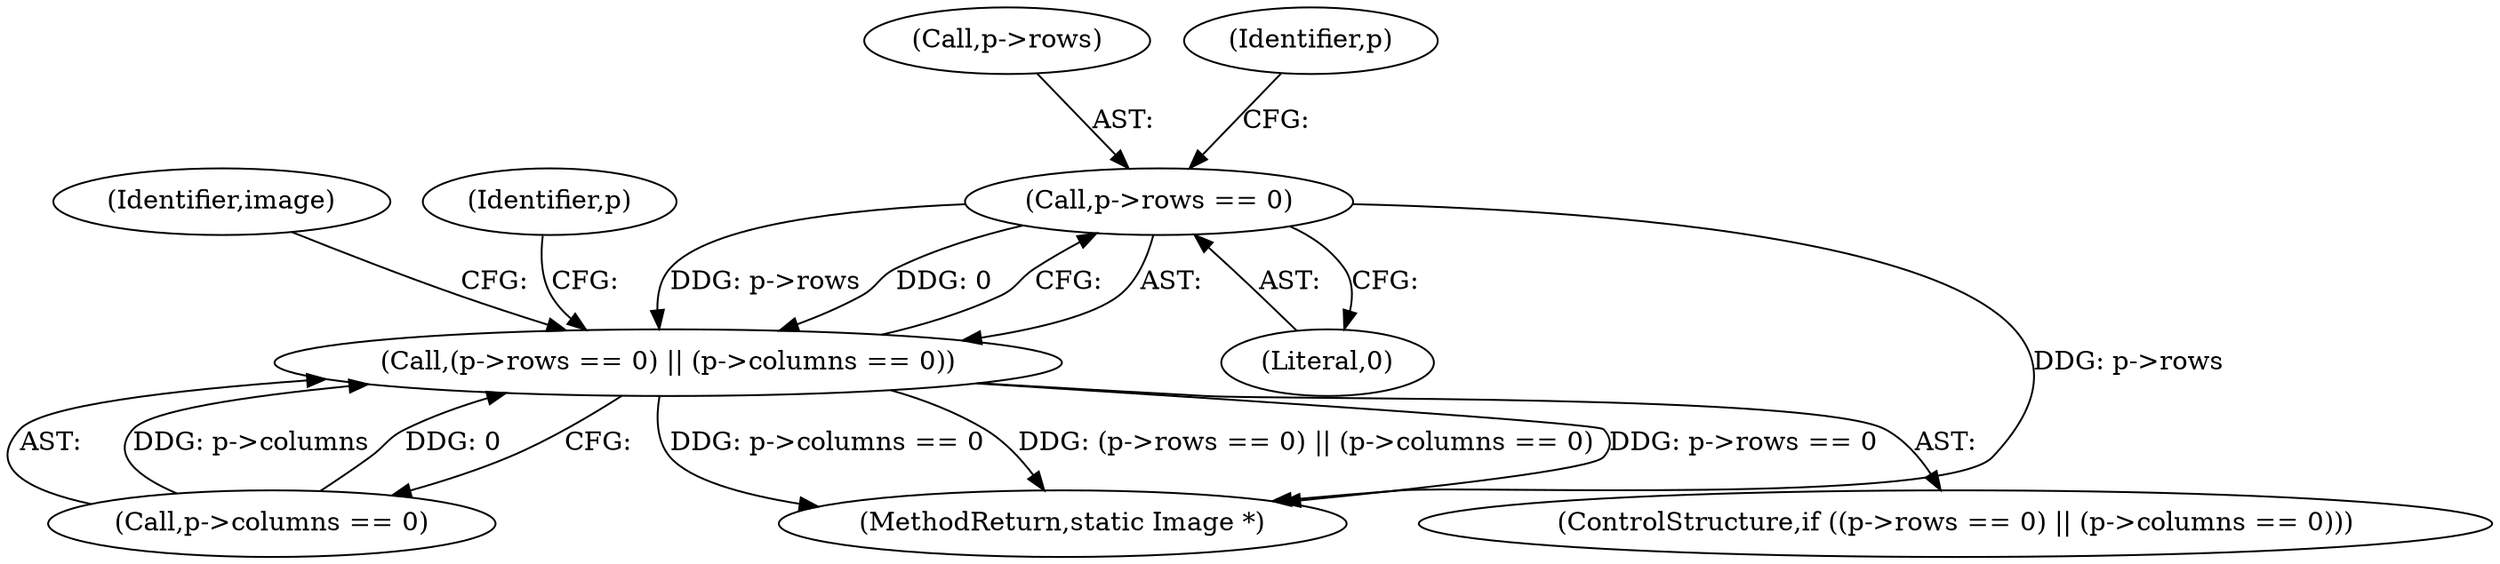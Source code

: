 digraph "0_ImageMagick_8a370f9ab120faf182aa160900ba692ba8e2bcf0@pointer" {
"1001722" [label="(Call,p->rows == 0)"];
"1001721" [label="(Call,(p->rows == 0) || (p->columns == 0))"];
"1001726" [label="(Literal,0)"];
"1001723" [label="(Call,p->rows)"];
"1001744" [label="(Identifier,image)"];
"1001818" [label="(MethodReturn,static Image *)"];
"1001721" [label="(Call,(p->rows == 0) || (p->columns == 0))"];
"1001734" [label="(Identifier,p)"];
"1001729" [label="(Identifier,p)"];
"1001727" [label="(Call,p->columns == 0)"];
"1001720" [label="(ControlStructure,if ((p->rows == 0) || (p->columns == 0)))"];
"1001722" [label="(Call,p->rows == 0)"];
"1001722" -> "1001721"  [label="AST: "];
"1001722" -> "1001726"  [label="CFG: "];
"1001723" -> "1001722"  [label="AST: "];
"1001726" -> "1001722"  [label="AST: "];
"1001729" -> "1001722"  [label="CFG: "];
"1001721" -> "1001722"  [label="CFG: "];
"1001722" -> "1001818"  [label="DDG: p->rows"];
"1001722" -> "1001721"  [label="DDG: p->rows"];
"1001722" -> "1001721"  [label="DDG: 0"];
"1001721" -> "1001720"  [label="AST: "];
"1001721" -> "1001727"  [label="CFG: "];
"1001727" -> "1001721"  [label="AST: "];
"1001734" -> "1001721"  [label="CFG: "];
"1001744" -> "1001721"  [label="CFG: "];
"1001721" -> "1001818"  [label="DDG: p->rows == 0"];
"1001721" -> "1001818"  [label="DDG: p->columns == 0"];
"1001721" -> "1001818"  [label="DDG: (p->rows == 0) || (p->columns == 0)"];
"1001727" -> "1001721"  [label="DDG: p->columns"];
"1001727" -> "1001721"  [label="DDG: 0"];
}
